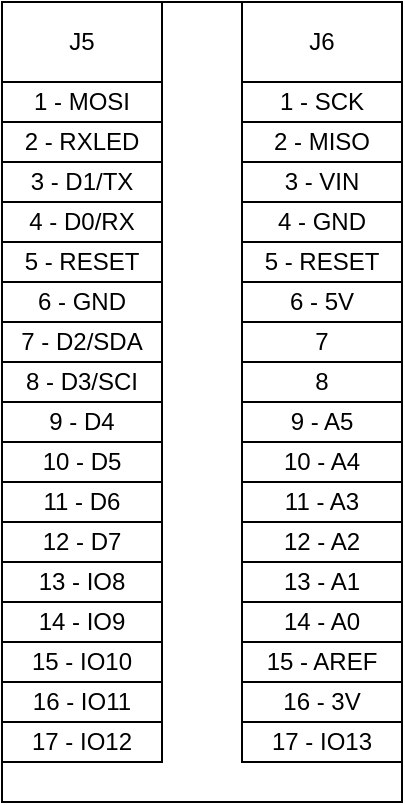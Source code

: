 <mxfile version="10.9.4" type="device"><diagram id="EDRMrwZ9H_6yLGebGFUk" name="Page-1"><mxGraphModel dx="1158" dy="498" grid="1" gridSize="10" guides="1" tooltips="1" connect="1" arrows="1" fold="1" page="1" pageScale="1" pageWidth="850" pageHeight="1100" math="0" shadow="0"><root><mxCell id="0"/><mxCell id="1" parent="0"/><mxCell id="qXaBZEbVvbaeTFq9lHwy-41" value="" style="rounded=0;whiteSpace=wrap;html=1;" vertex="1" parent="1"><mxGeometry x="40" y="40" width="200" height="400" as="geometry"/></mxCell><mxCell id="qXaBZEbVvbaeTFq9lHwy-1" value="" style="group" vertex="1" connectable="0" parent="1"><mxGeometry x="160" y="40" width="80" height="380" as="geometry"/></mxCell><mxCell id="qXaBZEbVvbaeTFq9lHwy-2" value="1 - SCK" style="rounded=0;whiteSpace=wrap;html=1;" vertex="1" parent="qXaBZEbVvbaeTFq9lHwy-1"><mxGeometry y="40" width="80" height="20" as="geometry"/></mxCell><mxCell id="qXaBZEbVvbaeTFq9lHwy-3" value="2 - MISO" style="rounded=0;whiteSpace=wrap;html=1;" vertex="1" parent="qXaBZEbVvbaeTFq9lHwy-1"><mxGeometry y="60" width="80" height="20" as="geometry"/></mxCell><mxCell id="qXaBZEbVvbaeTFq9lHwy-4" value="3 - VIN" style="rounded=0;whiteSpace=wrap;html=1;" vertex="1" parent="qXaBZEbVvbaeTFq9lHwy-1"><mxGeometry y="80" width="80" height="20" as="geometry"/></mxCell><mxCell id="qXaBZEbVvbaeTFq9lHwy-5" value="4 - GND" style="rounded=0;whiteSpace=wrap;html=1;" vertex="1" parent="qXaBZEbVvbaeTFq9lHwy-1"><mxGeometry y="100" width="80" height="20" as="geometry"/></mxCell><mxCell id="qXaBZEbVvbaeTFq9lHwy-6" value="5 - RESET" style="rounded=0;whiteSpace=wrap;html=1;" vertex="1" parent="qXaBZEbVvbaeTFq9lHwy-1"><mxGeometry y="120" width="80" height="20" as="geometry"/></mxCell><mxCell id="qXaBZEbVvbaeTFq9lHwy-7" value="6 - 5V" style="rounded=0;whiteSpace=wrap;html=1;" vertex="1" parent="qXaBZEbVvbaeTFq9lHwy-1"><mxGeometry y="140" width="80" height="20" as="geometry"/></mxCell><mxCell id="qXaBZEbVvbaeTFq9lHwy-8" value="7" style="rounded=0;whiteSpace=wrap;html=1;" vertex="1" parent="qXaBZEbVvbaeTFq9lHwy-1"><mxGeometry y="160" width="80" height="20" as="geometry"/></mxCell><mxCell id="qXaBZEbVvbaeTFq9lHwy-9" value="8" style="rounded=0;whiteSpace=wrap;html=1;" vertex="1" parent="qXaBZEbVvbaeTFq9lHwy-1"><mxGeometry y="180" width="80" height="20" as="geometry"/></mxCell><mxCell id="qXaBZEbVvbaeTFq9lHwy-10" value="9 - A5" style="rounded=0;whiteSpace=wrap;html=1;" vertex="1" parent="qXaBZEbVvbaeTFq9lHwy-1"><mxGeometry y="200" width="80" height="20" as="geometry"/></mxCell><mxCell id="qXaBZEbVvbaeTFq9lHwy-11" value="10 - A4" style="rounded=0;whiteSpace=wrap;html=1;" vertex="1" parent="qXaBZEbVvbaeTFq9lHwy-1"><mxGeometry y="220" width="80" height="20" as="geometry"/></mxCell><mxCell id="qXaBZEbVvbaeTFq9lHwy-12" value="11 - A3" style="rounded=0;whiteSpace=wrap;html=1;" vertex="1" parent="qXaBZEbVvbaeTFq9lHwy-1"><mxGeometry y="240" width="80" height="20" as="geometry"/></mxCell><mxCell id="qXaBZEbVvbaeTFq9lHwy-13" value="12 - A2" style="rounded=0;whiteSpace=wrap;html=1;" vertex="1" parent="qXaBZEbVvbaeTFq9lHwy-1"><mxGeometry y="260" width="80" height="20" as="geometry"/></mxCell><mxCell id="qXaBZEbVvbaeTFq9lHwy-14" value="13 - A1" style="rounded=0;whiteSpace=wrap;html=1;" vertex="1" parent="qXaBZEbVvbaeTFq9lHwy-1"><mxGeometry y="280" width="80" height="20" as="geometry"/></mxCell><mxCell id="qXaBZEbVvbaeTFq9lHwy-15" value="14 - A0" style="rounded=0;whiteSpace=wrap;html=1;" vertex="1" parent="qXaBZEbVvbaeTFq9lHwy-1"><mxGeometry y="300" width="80" height="20" as="geometry"/></mxCell><mxCell id="qXaBZEbVvbaeTFq9lHwy-16" value="15 - AREF" style="rounded=0;whiteSpace=wrap;html=1;" vertex="1" parent="qXaBZEbVvbaeTFq9lHwy-1"><mxGeometry y="320" width="80" height="20" as="geometry"/></mxCell><mxCell id="qXaBZEbVvbaeTFq9lHwy-17" value="16 - 3V" style="rounded=0;whiteSpace=wrap;html=1;" vertex="1" parent="qXaBZEbVvbaeTFq9lHwy-1"><mxGeometry y="340" width="80" height="20" as="geometry"/></mxCell><mxCell id="qXaBZEbVvbaeTFq9lHwy-18" value="17 - IO13" style="rounded=0;whiteSpace=wrap;html=1;" vertex="1" parent="qXaBZEbVvbaeTFq9lHwy-1"><mxGeometry y="360" width="80" height="20" as="geometry"/></mxCell><mxCell id="qXaBZEbVvbaeTFq9lHwy-19" value="J6" style="rounded=0;whiteSpace=wrap;html=1;align=center;" vertex="1" parent="qXaBZEbVvbaeTFq9lHwy-1"><mxGeometry width="80" height="40" as="geometry"/></mxCell><mxCell id="qXaBZEbVvbaeTFq9lHwy-20" value="" style="group" vertex="1" connectable="0" parent="1"><mxGeometry x="40" y="40" width="80" height="380" as="geometry"/></mxCell><mxCell id="qXaBZEbVvbaeTFq9lHwy-21" value="1 - MOSI" style="rounded=0;whiteSpace=wrap;html=1;" vertex="1" parent="qXaBZEbVvbaeTFq9lHwy-20"><mxGeometry y="40" width="80" height="20" as="geometry"/></mxCell><mxCell id="qXaBZEbVvbaeTFq9lHwy-22" value="2 - RXLED" style="rounded=0;whiteSpace=wrap;html=1;" vertex="1" parent="qXaBZEbVvbaeTFq9lHwy-20"><mxGeometry y="60" width="80" height="20" as="geometry"/></mxCell><mxCell id="qXaBZEbVvbaeTFq9lHwy-23" value="3 - D1/TX&lt;br&gt;" style="rounded=0;whiteSpace=wrap;html=1;" vertex="1" parent="qXaBZEbVvbaeTFq9lHwy-20"><mxGeometry y="80" width="80" height="20" as="geometry"/></mxCell><mxCell id="qXaBZEbVvbaeTFq9lHwy-24" value="J5" style="rounded=0;whiteSpace=wrap;html=1;align=center;" vertex="1" parent="qXaBZEbVvbaeTFq9lHwy-20"><mxGeometry width="80" height="40" as="geometry"/></mxCell><mxCell id="qXaBZEbVvbaeTFq9lHwy-25" value="4 - D0/RX&lt;br&gt;" style="rounded=0;whiteSpace=wrap;html=1;" vertex="1" parent="qXaBZEbVvbaeTFq9lHwy-20"><mxGeometry y="100" width="80" height="20" as="geometry"/></mxCell><mxCell id="qXaBZEbVvbaeTFq9lHwy-26" value="5 - RESET&lt;br&gt;" style="rounded=0;whiteSpace=wrap;html=1;" vertex="1" parent="qXaBZEbVvbaeTFq9lHwy-20"><mxGeometry y="120" width="80" height="20" as="geometry"/></mxCell><mxCell id="qXaBZEbVvbaeTFq9lHwy-27" value="6 - GND&lt;br&gt;" style="rounded=0;whiteSpace=wrap;html=1;" vertex="1" parent="qXaBZEbVvbaeTFq9lHwy-20"><mxGeometry y="140" width="80" height="20" as="geometry"/></mxCell><mxCell id="qXaBZEbVvbaeTFq9lHwy-28" value="7 - D2/SDA&lt;br&gt;" style="rounded=0;whiteSpace=wrap;html=1;" vertex="1" parent="qXaBZEbVvbaeTFq9lHwy-20"><mxGeometry y="160" width="80" height="20" as="geometry"/></mxCell><mxCell id="qXaBZEbVvbaeTFq9lHwy-29" value="8 - D3/SCI&lt;br&gt;" style="rounded=0;whiteSpace=wrap;html=1;" vertex="1" parent="qXaBZEbVvbaeTFq9lHwy-20"><mxGeometry y="180" width="80" height="20" as="geometry"/></mxCell><mxCell id="qXaBZEbVvbaeTFq9lHwy-30" value="9 - D4&lt;br&gt;" style="rounded=0;whiteSpace=wrap;html=1;" vertex="1" parent="qXaBZEbVvbaeTFq9lHwy-20"><mxGeometry y="200" width="80" height="20" as="geometry"/></mxCell><mxCell id="qXaBZEbVvbaeTFq9lHwy-31" value="10 - D5&lt;br&gt;" style="rounded=0;whiteSpace=wrap;html=1;" vertex="1" parent="qXaBZEbVvbaeTFq9lHwy-20"><mxGeometry y="220" width="80" height="20" as="geometry"/></mxCell><mxCell id="qXaBZEbVvbaeTFq9lHwy-32" value="11 - D6&lt;br&gt;" style="rounded=0;whiteSpace=wrap;html=1;" vertex="1" parent="qXaBZEbVvbaeTFq9lHwy-20"><mxGeometry y="240" width="80" height="20" as="geometry"/></mxCell><mxCell id="qXaBZEbVvbaeTFq9lHwy-33" value="12 - D7&lt;br&gt;" style="rounded=0;whiteSpace=wrap;html=1;" vertex="1" parent="qXaBZEbVvbaeTFq9lHwy-20"><mxGeometry y="260" width="80" height="20" as="geometry"/></mxCell><mxCell id="qXaBZEbVvbaeTFq9lHwy-34" value="13 - IO8&lt;br&gt;" style="rounded=0;whiteSpace=wrap;html=1;" vertex="1" parent="qXaBZEbVvbaeTFq9lHwy-20"><mxGeometry y="280" width="80" height="20" as="geometry"/></mxCell><mxCell id="qXaBZEbVvbaeTFq9lHwy-35" value="14 - IO9&lt;br&gt;" style="rounded=0;whiteSpace=wrap;html=1;" vertex="1" parent="qXaBZEbVvbaeTFq9lHwy-20"><mxGeometry y="300" width="80" height="20" as="geometry"/></mxCell><mxCell id="qXaBZEbVvbaeTFq9lHwy-36" value="15 - IO10&lt;br&gt;" style="rounded=0;whiteSpace=wrap;html=1;" vertex="1" parent="qXaBZEbVvbaeTFq9lHwy-20"><mxGeometry y="320" width="80" height="20" as="geometry"/></mxCell><mxCell id="qXaBZEbVvbaeTFq9lHwy-37" value="16 - IO11&lt;br&gt;" style="rounded=0;whiteSpace=wrap;html=1;" vertex="1" parent="qXaBZEbVvbaeTFq9lHwy-20"><mxGeometry y="340" width="80" height="20" as="geometry"/></mxCell><mxCell id="qXaBZEbVvbaeTFq9lHwy-38" value="17 - IO12&lt;br&gt;" style="rounded=0;whiteSpace=wrap;html=1;" vertex="1" parent="qXaBZEbVvbaeTFq9lHwy-20"><mxGeometry y="360" width="80" height="20" as="geometry"/></mxCell></root></mxGraphModel></diagram></mxfile>
